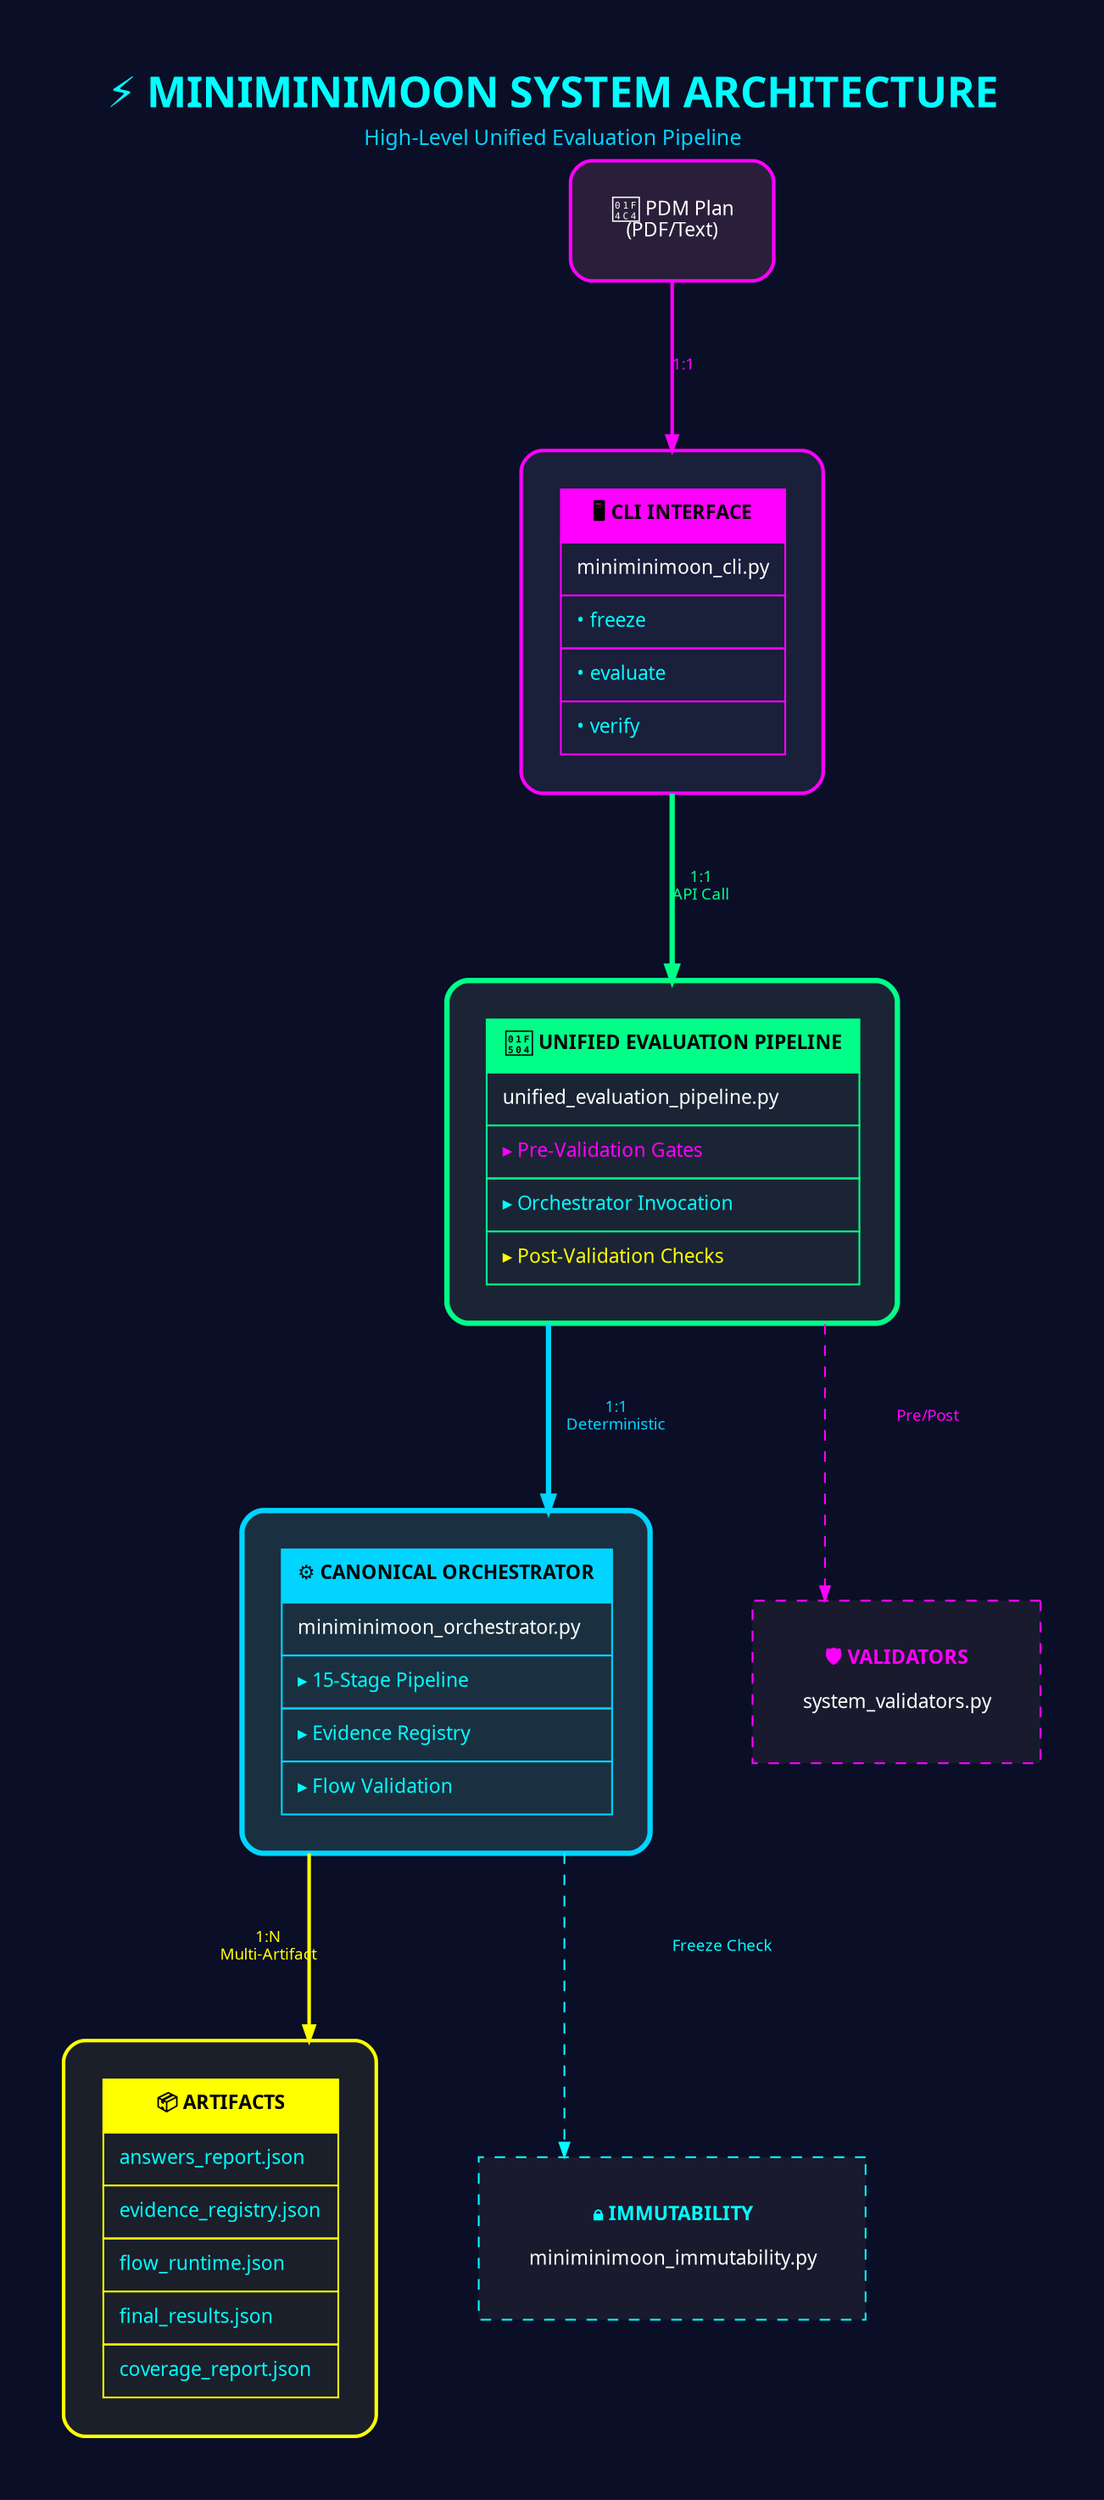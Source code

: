 digraph SystemArchitecture {
    graph [bgcolor="#0a0e27", fontname="JetBrains Mono", fontsize=12, rankdir=TB, splines=ortho, pad=0.5, nodesep=0.8, ranksep=1.2];
    node [fontname="JetBrains Mono", fontsize=11, style="filled,rounded", shape=box, margin=0.3];
    edge [fontname="JetBrains Mono", fontsize=9, arrowsize=0.8];

    // Title
    label=<
        <table border="0" cellborder="0" cellspacing="0">
            <tr><td><font point-size="24" color="#00ffff"><b>⚡ MINIMINIMOON SYSTEM ARCHITECTURE</b></font></td></tr>
            <tr><td><font point-size="12" color="#00d4ff">High-Level Unified Evaluation Pipeline</font></td></tr>
        </table>
    >;
    labelloc="t";

    // CLI Layer
    cli [label=<
        <table border="0" cellborder="1" cellspacing="0" cellpadding="8" bgcolor="#1a1f3a" color="#ff00ff">
            <tr><td bgcolor="#ff00ff"><font color="#000000"><b>🖥️ CLI INTERFACE</b></font></td></tr>
            <tr><td align="left"><font color="#ffffff">miniminimoon_cli.py</font></td></tr>
            <tr><td align="left"><font color="#00ffff">• freeze</font></td></tr>
            <tr><td align="left"><font color="#00ffff">• evaluate</font></td></tr>
            <tr><td align="left"><font color="#00ffff">• verify</font></td></tr>
        </table>
    >, fillcolor="#1a1f3a", color="#ff00ff", penwidth=2];

    // Unified Pipeline Layer
    unified [label=<
        <table border="0" cellborder="1" cellspacing="0" cellpadding="8" bgcolor="#1a2435" color="#00ff88">
            <tr><td bgcolor="#00ff88"><font color="#000000"><b>🔄 UNIFIED EVALUATION PIPELINE</b></font></td></tr>
            <tr><td align="left"><font color="#ffffff">unified_evaluation_pipeline.py</font></td></tr>
            <tr><td align="left"><font color="#ff00ff">▸ Pre-Validation Gates</font></td></tr>
            <tr><td align="left"><font color="#00ffff">▸ Orchestrator Invocation</font></td></tr>
            <tr><td align="left"><font color="#ffff00">▸ Post-Validation Checks</font></td></tr>
        </table>
    >, fillcolor="#1a2435", color="#00ff88", penwidth=3];

    // Core Orchestrator
    orchestrator [label=<
        <table border="0" cellborder="1" cellspacing="0" cellpadding="8" bgcolor="#1a3040" color="#00d4ff">
            <tr><td bgcolor="#00d4ff"><font color="#000000"><b>⚙️ CANONICAL ORCHESTRATOR</b></font></td></tr>
            <tr><td align="left"><font color="#ffffff">miniminimoon_orchestrator.py</font></td></tr>
            <tr><td align="left"><font color="#00ffff">▸ 15-Stage Pipeline</font></td></tr>
            <tr><td align="left"><font color="#00ffff">▸ Evidence Registry</font></td></tr>
            <tr><td align="left"><font color="#00ffff">▸ Flow Validation</font></td></tr>
        </table>
    >, fillcolor="#1a3040", color="#00d4ff", penwidth=3];

    // Artifacts Output
    artifacts [label=<
        <table border="0" cellborder="1" cellspacing="0" cellpadding="8" bgcolor="#1a1f2a" color="#ffff00">
            <tr><td bgcolor="#ffff00"><font color="#000000"><b>📦 ARTIFACTS</b></font></td></tr>
            <tr><td align="left"><font color="#00ffff">answers_report.json</font></td></tr>
            <tr><td align="left"><font color="#00ffff">evidence_registry.json</font></td></tr>
            <tr><td align="left"><font color="#00ffff">flow_runtime.json</font></td></tr>
            <tr><td align="left"><font color="#00ffff">final_results.json</font></td></tr>
            <tr><td align="left"><font color="#00ffff">coverage_report.json</font></td></tr>
        </table>
    >, fillcolor="#1a1f2a", color="#ffff00", penwidth=2];

    // Input
    input [label="📄 PDM Plan\n(PDF/Text)", fillcolor="#2a1f3a", color="#ff00ff", fontcolor="#ffffff", penwidth=2];

    // Edges with cardinality
    input -> cli [label="1:1", color="#ff00ff", fontcolor="#ff00ff", penwidth=2];
    cli -> unified [label="1:1\nAPI Call", color="#00ff88", fontcolor="#00ff88", penwidth=3, style="bold"];
    unified -> orchestrator [label="1:1\nDeterministic", color="#00d4ff", fontcolor="#00d4ff", penwidth=3, style="bold"];
    orchestrator -> artifacts [label="1:N\nMulti-Artifact", color="#ffff00", fontcolor="#ffff00", penwidth=2];

    // Side components
    validators [label=<
        <table border="0" cellborder="0" cellspacing="0" cellpadding="6" bgcolor="#1a1a2e">
            <tr><td><font color="#ff00ff"><b>🛡️ VALIDATORS</b></font></td></tr>
            <tr><td><font color="#ffffff">system_validators.py</font></td></tr>
        </table>
    >, fillcolor="#1a1a2e", color="#ff00ff", shape=box, style="filled,dashed"];

    immutability [label=<
        <table border="0" cellborder="0" cellspacing="0" cellpadding="6" bgcolor="#1a1a2e">
            <tr><td><font color="#00ffff"><b>🔒 IMMUTABILITY</b></font></td></tr>
            <tr><td><font color="#ffffff">miniminimoon_immutability.py</font></td></tr>
        </table>
    >, fillcolor="#1a1a2e", color="#00ffff", shape=box, style="filled,dashed"];

    unified -> validators [label="Pre/Post", color="#ff00ff", style="dashed", fontcolor="#ff00ff"];
    orchestrator -> immutability [label="Freeze Check", color="#00ffff", style="dashed", fontcolor="#00ffff"];
}
